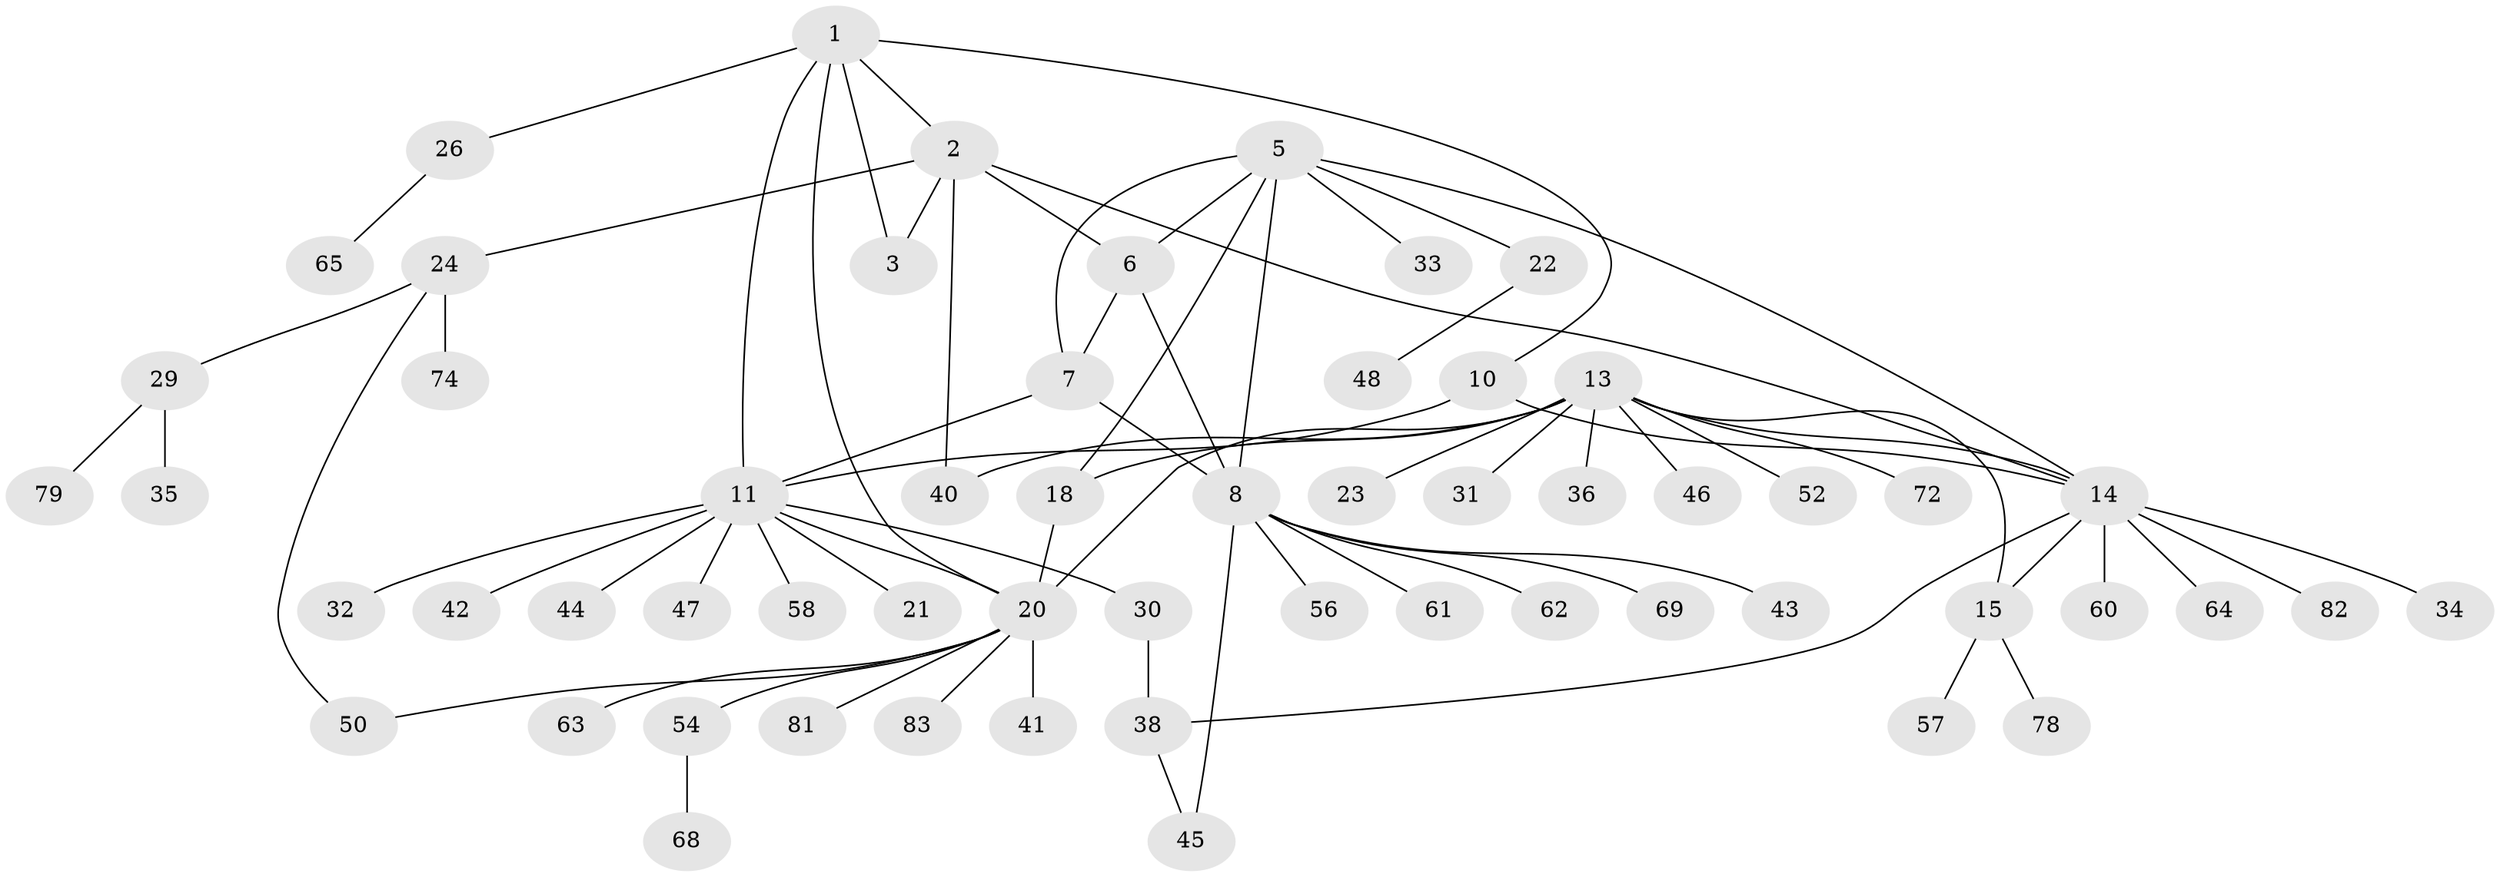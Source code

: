 // Generated by graph-tools (version 1.1) at 2025/52/02/27/25 19:52:21]
// undirected, 58 vertices, 74 edges
graph export_dot {
graph [start="1"]
  node [color=gray90,style=filled];
  1 [super="+9"];
  2 [super="+4"];
  3;
  5 [super="+71"];
  6;
  7 [super="+59"];
  8 [super="+53"];
  10;
  11 [super="+12"];
  13 [super="+17"];
  14 [super="+16"];
  15 [super="+51"];
  18 [super="+19"];
  20 [super="+25"];
  21;
  22 [super="+77"];
  23;
  24 [super="+28"];
  26 [super="+27"];
  29 [super="+39"];
  30 [super="+37"];
  31;
  32;
  33;
  34 [super="+75"];
  35;
  36;
  38;
  40 [super="+55"];
  41;
  42 [super="+67"];
  43 [super="+49"];
  44;
  45 [super="+76"];
  46 [super="+66"];
  47;
  48;
  50 [super="+73"];
  52;
  54 [super="+70"];
  56 [super="+80"];
  57;
  58;
  60;
  61;
  62;
  63;
  64;
  65;
  68;
  69;
  72;
  74;
  78;
  79;
  81;
  82;
  83;
  1 -- 2 [weight=2];
  1 -- 3;
  1 -- 20;
  1 -- 26;
  1 -- 10;
  1 -- 11 [weight=2];
  2 -- 3 [weight=2];
  2 -- 24;
  2 -- 40;
  2 -- 6;
  2 -- 14;
  5 -- 6;
  5 -- 7;
  5 -- 8;
  5 -- 14;
  5 -- 22;
  5 -- 33;
  5 -- 18;
  6 -- 7;
  6 -- 8;
  7 -- 8;
  7 -- 11;
  8 -- 43;
  8 -- 45;
  8 -- 56;
  8 -- 61;
  8 -- 62;
  8 -- 69;
  10 -- 11 [weight=2];
  10 -- 14;
  11 -- 20;
  11 -- 21;
  11 -- 30;
  11 -- 42;
  11 -- 47;
  11 -- 32;
  11 -- 58;
  11 -- 44;
  13 -- 14 [weight=2];
  13 -- 15;
  13 -- 31;
  13 -- 36;
  13 -- 72;
  13 -- 18 [weight=2];
  13 -- 20;
  13 -- 52;
  13 -- 23;
  13 -- 46;
  13 -- 40;
  14 -- 15 [weight=2];
  14 -- 38;
  14 -- 60;
  14 -- 64;
  14 -- 34;
  14 -- 82;
  15 -- 57;
  15 -- 78;
  18 -- 20 [weight=2];
  20 -- 41;
  20 -- 54;
  20 -- 63;
  20 -- 81;
  20 -- 83;
  20 -- 50;
  22 -- 48;
  24 -- 50;
  24 -- 29;
  24 -- 74;
  26 -- 65;
  29 -- 35;
  29 -- 79;
  30 -- 38;
  38 -- 45;
  54 -- 68;
}

